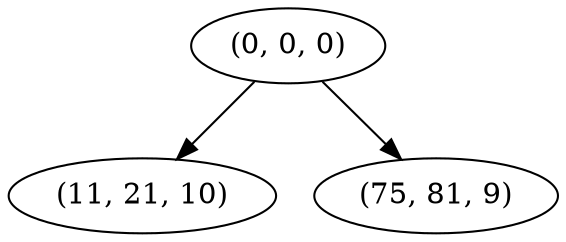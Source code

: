 digraph tree {
    "(0, 0, 0)";
    "(11, 21, 10)";
    "(75, 81, 9)";
    "(0, 0, 0)" -> "(11, 21, 10)";
    "(0, 0, 0)" -> "(75, 81, 9)";
}
